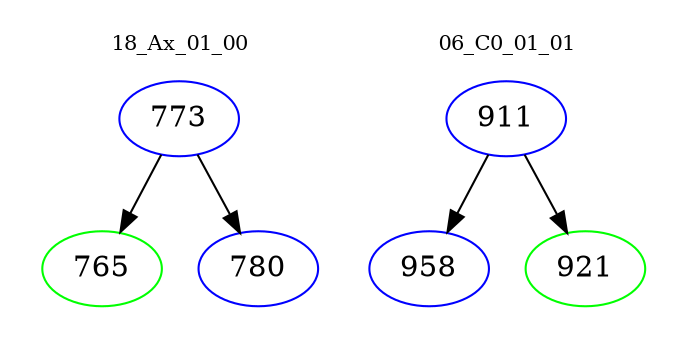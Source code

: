 digraph{
subgraph cluster_0 {
color = white
label = "18_Ax_01_00";
fontsize=10;
T0_773 [label="773", color="blue"]
T0_773 -> T0_765 [color="black"]
T0_765 [label="765", color="green"]
T0_773 -> T0_780 [color="black"]
T0_780 [label="780", color="blue"]
}
subgraph cluster_1 {
color = white
label = "06_C0_01_01";
fontsize=10;
T1_911 [label="911", color="blue"]
T1_911 -> T1_958 [color="black"]
T1_958 [label="958", color="blue"]
T1_911 -> T1_921 [color="black"]
T1_921 [label="921", color="green"]
}
}
